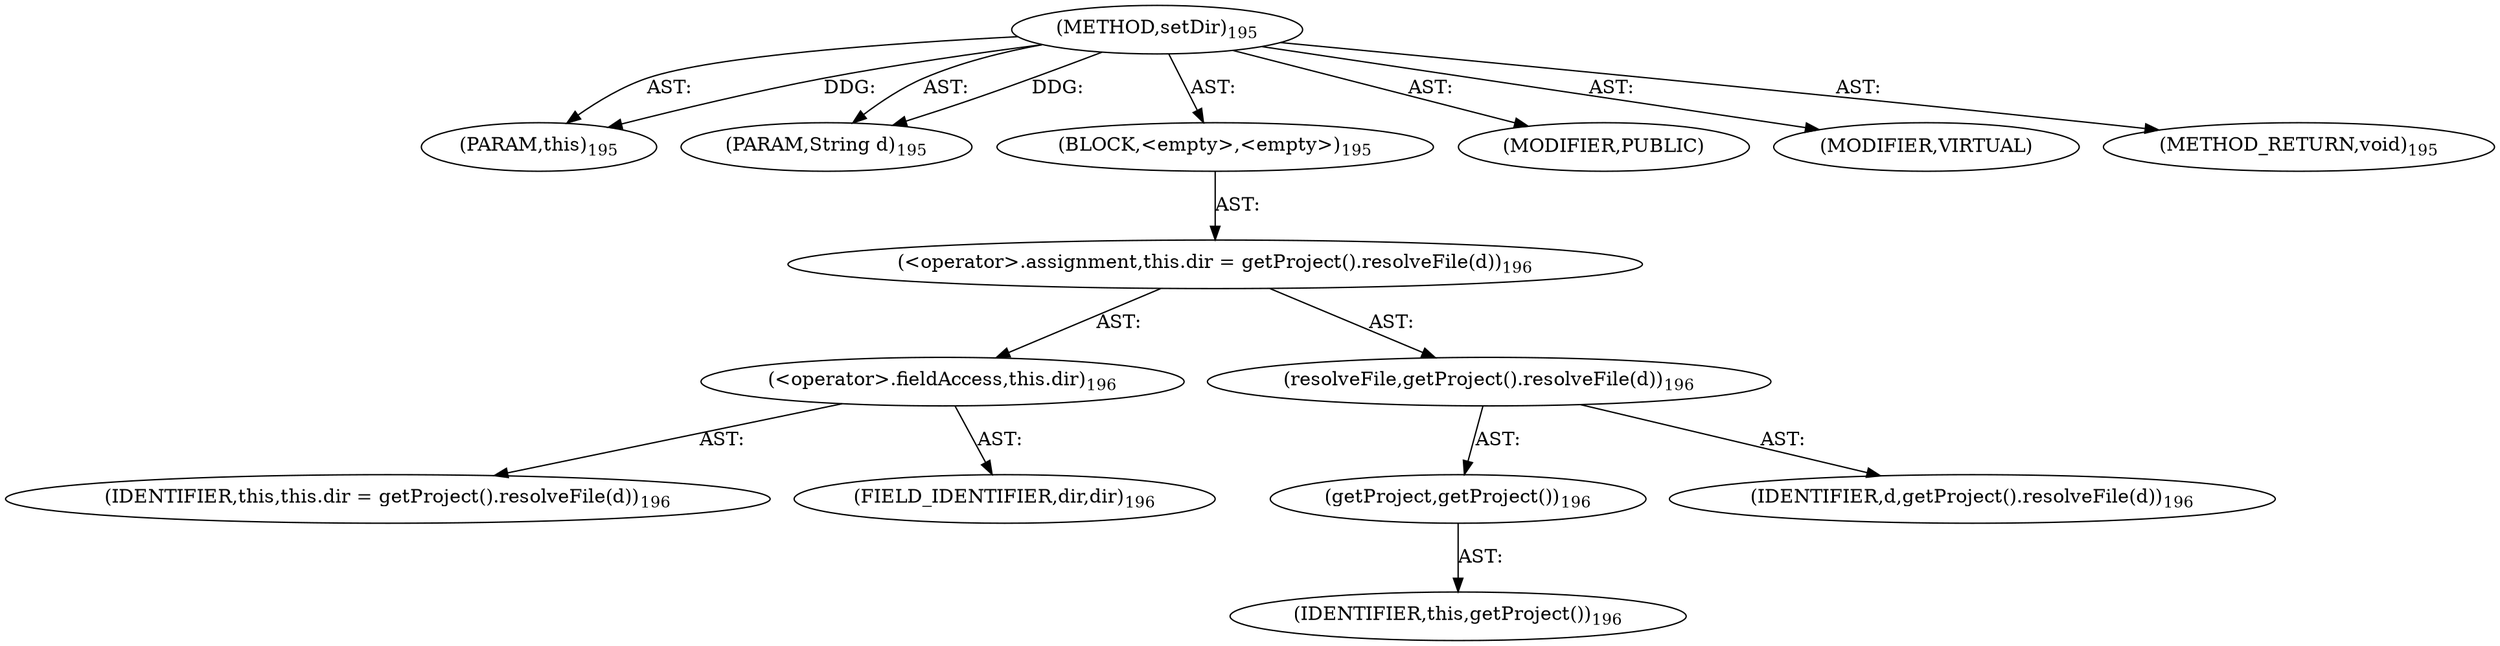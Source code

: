 digraph "setDir" {  
"111669149699" [label = <(METHOD,setDir)<SUB>195</SUB>> ]
"115964116994" [label = <(PARAM,this)<SUB>195</SUB>> ]
"115964117005" [label = <(PARAM,String d)<SUB>195</SUB>> ]
"25769803800" [label = <(BLOCK,&lt;empty&gt;,&lt;empty&gt;)<SUB>195</SUB>> ]
"30064771222" [label = <(&lt;operator&gt;.assignment,this.dir = getProject().resolveFile(d))<SUB>196</SUB>> ]
"30064771223" [label = <(&lt;operator&gt;.fieldAccess,this.dir)<SUB>196</SUB>> ]
"68719476753" [label = <(IDENTIFIER,this,this.dir = getProject().resolveFile(d))<SUB>196</SUB>> ]
"55834574876" [label = <(FIELD_IDENTIFIER,dir,dir)<SUB>196</SUB>> ]
"30064771224" [label = <(resolveFile,getProject().resolveFile(d))<SUB>196</SUB>> ]
"30064771225" [label = <(getProject,getProject())<SUB>196</SUB>> ]
"68719476754" [label = <(IDENTIFIER,this,getProject())<SUB>196</SUB>> ]
"68719476855" [label = <(IDENTIFIER,d,getProject().resolveFile(d))<SUB>196</SUB>> ]
"133143986188" [label = <(MODIFIER,PUBLIC)> ]
"133143986189" [label = <(MODIFIER,VIRTUAL)> ]
"128849018883" [label = <(METHOD_RETURN,void)<SUB>195</SUB>> ]
  "111669149699" -> "115964116994"  [ label = "AST: "] 
  "111669149699" -> "115964117005"  [ label = "AST: "] 
  "111669149699" -> "25769803800"  [ label = "AST: "] 
  "111669149699" -> "133143986188"  [ label = "AST: "] 
  "111669149699" -> "133143986189"  [ label = "AST: "] 
  "111669149699" -> "128849018883"  [ label = "AST: "] 
  "25769803800" -> "30064771222"  [ label = "AST: "] 
  "30064771222" -> "30064771223"  [ label = "AST: "] 
  "30064771222" -> "30064771224"  [ label = "AST: "] 
  "30064771223" -> "68719476753"  [ label = "AST: "] 
  "30064771223" -> "55834574876"  [ label = "AST: "] 
  "30064771224" -> "30064771225"  [ label = "AST: "] 
  "30064771224" -> "68719476855"  [ label = "AST: "] 
  "30064771225" -> "68719476754"  [ label = "AST: "] 
  "111669149699" -> "115964116994"  [ label = "DDG: "] 
  "111669149699" -> "115964117005"  [ label = "DDG: "] 
}
